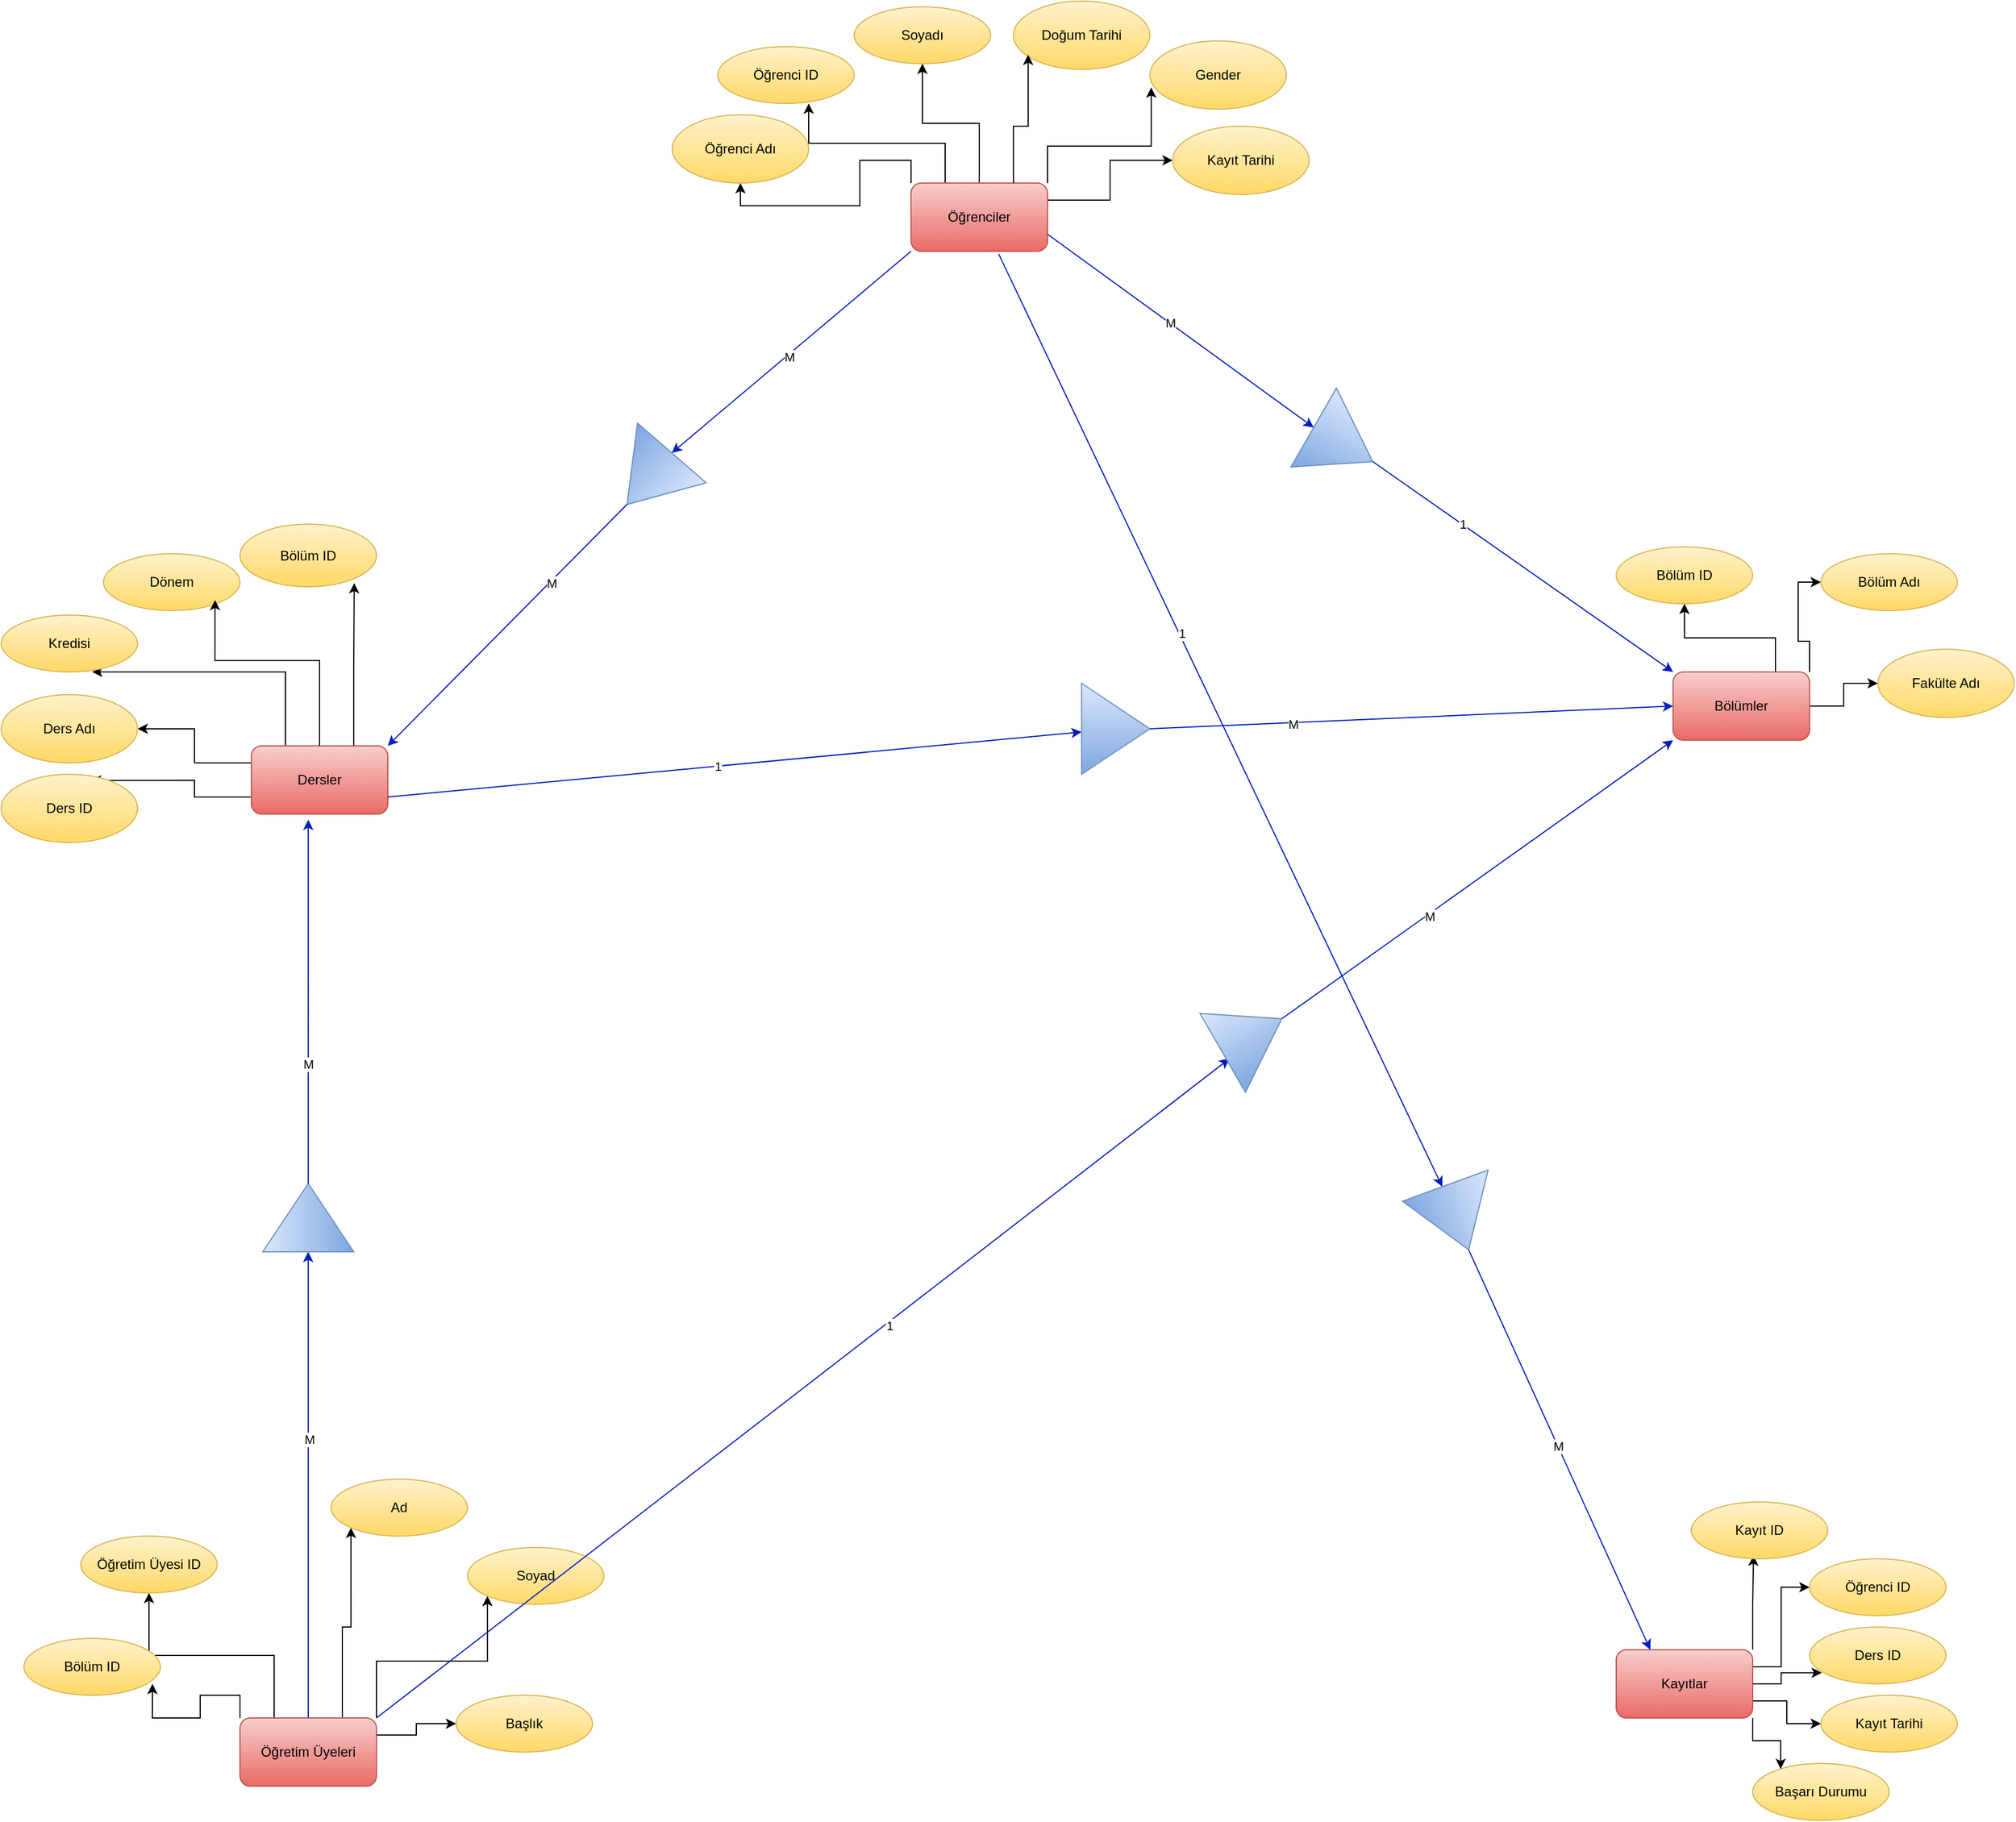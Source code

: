 <mxfile version="24.7.7">
  <diagram name="Sayfa -1" id="ItBrqjLhrWgeywJmMl9s">
    <mxGraphModel dx="3695" dy="2729" grid="1" gridSize="10" guides="1" tooltips="1" connect="1" arrows="1" fold="1" page="1" pageScale="1" pageWidth="827" pageHeight="1169" math="0" shadow="0">
      <root>
        <mxCell id="0" />
        <mxCell id="1" parent="0" />
        <mxCell id="wlQEOXGH4Dc_2TLe3P3h-7" style="edgeStyle=orthogonalEdgeStyle;rounded=0;orthogonalLoop=1;jettySize=auto;html=1;exitX=0.25;exitY=0;exitDx=0;exitDy=0;entryX=0.667;entryY=1;entryDx=0;entryDy=0;entryPerimeter=0;" edge="1" parent="1" source="wlQEOXGH4Dc_2TLe3P3h-4" target="wlQEOXGH4Dc_2TLe3P3h-12">
          <mxGeometry relative="1" as="geometry">
            <mxPoint x="-190" y="-505" as="targetPoint" />
            <Array as="points">
              <mxPoint x="-170" y="-480" />
            </Array>
          </mxGeometry>
        </mxCell>
        <mxCell id="wlQEOXGH4Dc_2TLe3P3h-8" style="edgeStyle=orthogonalEdgeStyle;rounded=0;orthogonalLoop=1;jettySize=auto;html=1;exitX=0;exitY=0.25;exitDx=0;exitDy=0;entryX=1;entryY=0.5;entryDx=0;entryDy=0;" edge="1" parent="1" source="wlQEOXGH4Dc_2TLe3P3h-4" target="wlQEOXGH4Dc_2TLe3P3h-11">
          <mxGeometry relative="1" as="geometry">
            <mxPoint x="-270" y="-405" as="targetPoint" />
          </mxGeometry>
        </mxCell>
        <mxCell id="wlQEOXGH4Dc_2TLe3P3h-9" style="edgeStyle=orthogonalEdgeStyle;rounded=0;orthogonalLoop=1;jettySize=auto;html=1;exitX=0;exitY=0.75;exitDx=0;exitDy=0;entryX=0.658;entryY=0.089;entryDx=0;entryDy=0;entryPerimeter=0;" edge="1" parent="1" source="wlQEOXGH4Dc_2TLe3P3h-4" target="wlQEOXGH4Dc_2TLe3P3h-16">
          <mxGeometry relative="1" as="geometry">
            <mxPoint x="-260" y="-335" as="targetPoint" />
          </mxGeometry>
        </mxCell>
        <mxCell id="wlQEOXGH4Dc_2TLe3P3h-4" value="Dersler" style="rounded=1;whiteSpace=wrap;html=1;fillColor=#f8cecc;strokeColor=#b85450;gradientColor=#ea6b66;" vertex="1" parent="1">
          <mxGeometry x="-200" y="-415" width="120" height="60" as="geometry" />
        </mxCell>
        <mxCell id="wlQEOXGH4Dc_2TLe3P3h-11" value="Ders Adı" style="ellipse;whiteSpace=wrap;html=1;fillColor=#fff2cc;strokeColor=#d6b656;gradientColor=#ffd966;" vertex="1" parent="1">
          <mxGeometry x="-420" y="-460" width="120" height="60" as="geometry" />
        </mxCell>
        <mxCell id="wlQEOXGH4Dc_2TLe3P3h-12" value="Kredisi" style="ellipse;whiteSpace=wrap;html=1;fillColor=#fff2cc;strokeColor=#d6b656;gradientColor=#ffd966;" vertex="1" parent="1">
          <mxGeometry x="-420" y="-530" width="120" height="50" as="geometry" />
        </mxCell>
        <mxCell id="wlQEOXGH4Dc_2TLe3P3h-13" value="Dönem" style="ellipse;whiteSpace=wrap;html=1;fillColor=#fff2cc;strokeColor=#d6b656;gradientColor=#ffd966;" vertex="1" parent="1">
          <mxGeometry x="-330" y="-584" width="120" height="50" as="geometry" />
        </mxCell>
        <mxCell id="wlQEOXGH4Dc_2TLe3P3h-16" value="Ders ID" style="ellipse;whiteSpace=wrap;html=1;fillColor=#fff2cc;strokeColor=#d6b656;gradientColor=#ffd966;" vertex="1" parent="1">
          <mxGeometry x="-420" y="-390" width="120" height="60" as="geometry" />
        </mxCell>
        <mxCell id="wlQEOXGH4Dc_2TLe3P3h-17" style="edgeStyle=orthogonalEdgeStyle;rounded=0;orthogonalLoop=1;jettySize=auto;html=1;exitX=0.5;exitY=0;exitDx=0;exitDy=0;entryX=0.5;entryY=1;entryDx=0;entryDy=0;" edge="1" parent="1" source="wlQEOXGH4Dc_2TLe3P3h-21" target="wlQEOXGH4Dc_2TLe3P3h-24">
          <mxGeometry relative="1" as="geometry">
            <mxPoint x="480" y="-1000" as="targetPoint" />
          </mxGeometry>
        </mxCell>
        <mxCell id="wlQEOXGH4Dc_2TLe3P3h-18" style="edgeStyle=orthogonalEdgeStyle;rounded=0;orthogonalLoop=1;jettySize=auto;html=1;exitX=0.25;exitY=0;exitDx=0;exitDy=0;entryX=0.667;entryY=1;entryDx=0;entryDy=0;entryPerimeter=0;" edge="1" parent="1" source="wlQEOXGH4Dc_2TLe3P3h-21" target="wlQEOXGH4Dc_2TLe3P3h-23">
          <mxGeometry relative="1" as="geometry">
            <mxPoint x="390" y="-1000" as="targetPoint" />
          </mxGeometry>
        </mxCell>
        <mxCell id="wlQEOXGH4Dc_2TLe3P3h-20" style="edgeStyle=orthogonalEdgeStyle;rounded=0;orthogonalLoop=1;jettySize=auto;html=1;exitX=0;exitY=0;exitDx=0;exitDy=0;entryX=0.5;entryY=1;entryDx=0;entryDy=0;" edge="1" parent="1" source="wlQEOXGH4Dc_2TLe3P3h-21" target="wlQEOXGH4Dc_2TLe3P3h-25">
          <mxGeometry relative="1" as="geometry">
            <mxPoint x="320" y="-830" as="targetPoint" />
          </mxGeometry>
        </mxCell>
        <mxCell id="wlQEOXGH4Dc_2TLe3P3h-62" style="edgeStyle=orthogonalEdgeStyle;rounded=0;orthogonalLoop=1;jettySize=auto;html=1;exitX=1;exitY=0.25;exitDx=0;exitDy=0;entryX=0;entryY=0.5;entryDx=0;entryDy=0;" edge="1" parent="1" source="wlQEOXGH4Dc_2TLe3P3h-21" target="wlQEOXGH4Dc_2TLe3P3h-56">
          <mxGeometry relative="1" as="geometry" />
        </mxCell>
        <mxCell id="wlQEOXGH4Dc_2TLe3P3h-21" value="Öğrenciler" style="rounded=1;whiteSpace=wrap;html=1;fillColor=#f8cecc;strokeColor=#b85450;gradientColor=#ea6b66;" vertex="1" parent="1">
          <mxGeometry x="380" y="-910" width="120" height="60" as="geometry" />
        </mxCell>
        <mxCell id="wlQEOXGH4Dc_2TLe3P3h-22" value="Doğum Tarihi" style="ellipse;whiteSpace=wrap;html=1;fillColor=#fff2cc;strokeColor=#d6b656;gradientColor=#ffd966;" vertex="1" parent="1">
          <mxGeometry x="470" y="-1070" width="120" height="60" as="geometry" />
        </mxCell>
        <mxCell id="wlQEOXGH4Dc_2TLe3P3h-23" value="Öğrenci ID" style="ellipse;whiteSpace=wrap;html=1;fillColor=#fff2cc;strokeColor=#d6b656;gradientColor=#ffd966;" vertex="1" parent="1">
          <mxGeometry x="210" y="-1030" width="120" height="50" as="geometry" />
        </mxCell>
        <mxCell id="wlQEOXGH4Dc_2TLe3P3h-24" value="Soyadı" style="ellipse;whiteSpace=wrap;html=1;fillColor=#fff2cc;strokeColor=#d6b656;gradientColor=#ffd966;" vertex="1" parent="1">
          <mxGeometry x="330" y="-1065" width="120" height="50" as="geometry" />
        </mxCell>
        <mxCell id="wlQEOXGH4Dc_2TLe3P3h-25" value="Öğrenci Adı" style="ellipse;whiteSpace=wrap;html=1;fillColor=#fff2cc;strokeColor=#d6b656;gradientColor=#ffd966;" vertex="1" parent="1">
          <mxGeometry x="170" y="-970" width="120" height="60" as="geometry" />
        </mxCell>
        <mxCell id="wlQEOXGH4Dc_2TLe3P3h-70" style="edgeStyle=orthogonalEdgeStyle;rounded=0;orthogonalLoop=1;jettySize=auto;html=1;exitX=0.25;exitY=0;exitDx=0;exitDy=0;entryX=0.5;entryY=1;entryDx=0;entryDy=0;" edge="1" parent="1" source="wlQEOXGH4Dc_2TLe3P3h-30" target="wlQEOXGH4Dc_2TLe3P3h-32">
          <mxGeometry relative="1" as="geometry" />
        </mxCell>
        <mxCell id="wlQEOXGH4Dc_2TLe3P3h-71" style="edgeStyle=orthogonalEdgeStyle;rounded=0;orthogonalLoop=1;jettySize=auto;html=1;exitX=0.75;exitY=0;exitDx=0;exitDy=0;entryX=0;entryY=1;entryDx=0;entryDy=0;" edge="1" parent="1" source="wlQEOXGH4Dc_2TLe3P3h-30" target="wlQEOXGH4Dc_2TLe3P3h-33">
          <mxGeometry relative="1" as="geometry" />
        </mxCell>
        <mxCell id="wlQEOXGH4Dc_2TLe3P3h-72" style="edgeStyle=orthogonalEdgeStyle;rounded=0;orthogonalLoop=1;jettySize=auto;html=1;exitX=1;exitY=0;exitDx=0;exitDy=0;entryX=0;entryY=1;entryDx=0;entryDy=0;" edge="1" parent="1" source="wlQEOXGH4Dc_2TLe3P3h-30" target="wlQEOXGH4Dc_2TLe3P3h-66">
          <mxGeometry relative="1" as="geometry" />
        </mxCell>
        <mxCell id="wlQEOXGH4Dc_2TLe3P3h-73" style="edgeStyle=orthogonalEdgeStyle;rounded=0;orthogonalLoop=1;jettySize=auto;html=1;exitX=1;exitY=0.25;exitDx=0;exitDy=0;entryX=0;entryY=0.5;entryDx=0;entryDy=0;" edge="1" parent="1" source="wlQEOXGH4Dc_2TLe3P3h-30" target="wlQEOXGH4Dc_2TLe3P3h-67">
          <mxGeometry relative="1" as="geometry" />
        </mxCell>
        <mxCell id="wlQEOXGH4Dc_2TLe3P3h-30" value="Öğretim Üyeleri" style="rounded=1;whiteSpace=wrap;html=1;fillColor=#f8cecc;strokeColor=#b85450;gradientColor=#ea6b66;" vertex="1" parent="1">
          <mxGeometry x="-210" y="440" width="120" height="60" as="geometry" />
        </mxCell>
        <mxCell id="wlQEOXGH4Dc_2TLe3P3h-31" value="Bölüm ID" style="ellipse;whiteSpace=wrap;html=1;fillColor=#fff2cc;strokeColor=#d6b656;gradientColor=#ffd966;" vertex="1" parent="1">
          <mxGeometry x="-400" y="370" width="120" height="50" as="geometry" />
        </mxCell>
        <mxCell id="wlQEOXGH4Dc_2TLe3P3h-32" value="Öğretim Üyesi ID" style="ellipse;whiteSpace=wrap;html=1;fillColor=#fff2cc;strokeColor=#d6b656;gradientColor=#ffd966;" vertex="1" parent="1">
          <mxGeometry x="-350" y="280" width="120" height="50" as="geometry" />
        </mxCell>
        <mxCell id="wlQEOXGH4Dc_2TLe3P3h-33" value="Ad" style="ellipse;whiteSpace=wrap;html=1;fillColor=#fff2cc;strokeColor=#d6b656;gradientColor=#ffd966;" vertex="1" parent="1">
          <mxGeometry x="-130" y="230" width="120" height="50" as="geometry" />
        </mxCell>
        <mxCell id="wlQEOXGH4Dc_2TLe3P3h-79" style="edgeStyle=orthogonalEdgeStyle;rounded=0;orthogonalLoop=1;jettySize=auto;html=1;exitX=1;exitY=0;exitDx=0;exitDy=0;entryX=0.456;entryY=0.943;entryDx=0;entryDy=0;entryPerimeter=0;" edge="1" parent="1" source="wlQEOXGH4Dc_2TLe3P3h-39" target="wlQEOXGH4Dc_2TLe3P3h-41">
          <mxGeometry relative="1" as="geometry">
            <mxPoint x="1120" y="310" as="targetPoint" />
          </mxGeometry>
        </mxCell>
        <mxCell id="wlQEOXGH4Dc_2TLe3P3h-80" style="edgeStyle=orthogonalEdgeStyle;rounded=0;orthogonalLoop=1;jettySize=auto;html=1;exitX=1;exitY=0.25;exitDx=0;exitDy=0;entryX=0;entryY=0.5;entryDx=0;entryDy=0;" edge="1" parent="1" source="wlQEOXGH4Dc_2TLe3P3h-39" target="wlQEOXGH4Dc_2TLe3P3h-42">
          <mxGeometry relative="1" as="geometry" />
        </mxCell>
        <mxCell id="wlQEOXGH4Dc_2TLe3P3h-82" style="edgeStyle=orthogonalEdgeStyle;rounded=0;orthogonalLoop=1;jettySize=auto;html=1;exitX=1;exitY=0.75;exitDx=0;exitDy=0;entryX=0;entryY=0.5;entryDx=0;entryDy=0;" edge="1" parent="1" source="wlQEOXGH4Dc_2TLe3P3h-39" target="wlQEOXGH4Dc_2TLe3P3h-43">
          <mxGeometry relative="1" as="geometry" />
        </mxCell>
        <mxCell id="wlQEOXGH4Dc_2TLe3P3h-39" value="Kayıtlar" style="rounded=1;whiteSpace=wrap;html=1;fillColor=#f8cecc;strokeColor=#b85450;gradientColor=#ea6b66;" vertex="1" parent="1">
          <mxGeometry x="1000" y="380" width="120" height="60" as="geometry" />
        </mxCell>
        <mxCell id="wlQEOXGH4Dc_2TLe3P3h-40" value="Ders ID" style="ellipse;whiteSpace=wrap;html=1;fillColor=#fff2cc;strokeColor=#d6b656;gradientColor=#ffd966;" vertex="1" parent="1">
          <mxGeometry x="1170" y="360" width="120" height="50" as="geometry" />
        </mxCell>
        <mxCell id="wlQEOXGH4Dc_2TLe3P3h-41" value="Kayıt ID" style="ellipse;whiteSpace=wrap;html=1;fillColor=#fff2cc;strokeColor=#d6b656;gradientColor=#ffd966;" vertex="1" parent="1">
          <mxGeometry x="1066" y="250" width="120" height="50" as="geometry" />
        </mxCell>
        <mxCell id="wlQEOXGH4Dc_2TLe3P3h-42" value="Öğrenci ID" style="ellipse;whiteSpace=wrap;html=1;fillColor=#fff2cc;strokeColor=#d6b656;gradientColor=#ffd966;" vertex="1" parent="1">
          <mxGeometry x="1170" y="300" width="120" height="50" as="geometry" />
        </mxCell>
        <mxCell id="wlQEOXGH4Dc_2TLe3P3h-43" value="Kayıt Tarihi" style="ellipse;whiteSpace=wrap;html=1;fillColor=#fff2cc;strokeColor=#d6b656;gradientColor=#ffd966;" vertex="1" parent="1">
          <mxGeometry x="1180" y="420" width="120" height="50" as="geometry" />
        </mxCell>
        <mxCell id="wlQEOXGH4Dc_2TLe3P3h-63" style="edgeStyle=orthogonalEdgeStyle;rounded=0;orthogonalLoop=1;jettySize=auto;html=1;exitX=0.75;exitY=0;exitDx=0;exitDy=0;entryX=0.5;entryY=1;entryDx=0;entryDy=0;" edge="1" parent="1" source="wlQEOXGH4Dc_2TLe3P3h-49" target="wlQEOXGH4Dc_2TLe3P3h-51">
          <mxGeometry relative="1" as="geometry" />
        </mxCell>
        <mxCell id="wlQEOXGH4Dc_2TLe3P3h-64" style="edgeStyle=orthogonalEdgeStyle;rounded=0;orthogonalLoop=1;jettySize=auto;html=1;exitX=1;exitY=0;exitDx=0;exitDy=0;entryX=0;entryY=0.5;entryDx=0;entryDy=0;" edge="1" parent="1" source="wlQEOXGH4Dc_2TLe3P3h-49" target="wlQEOXGH4Dc_2TLe3P3h-52">
          <mxGeometry relative="1" as="geometry" />
        </mxCell>
        <mxCell id="wlQEOXGH4Dc_2TLe3P3h-65" style="edgeStyle=orthogonalEdgeStyle;rounded=0;orthogonalLoop=1;jettySize=auto;html=1;exitX=1;exitY=0.5;exitDx=0;exitDy=0;entryX=0;entryY=0.5;entryDx=0;entryDy=0;" edge="1" parent="1" source="wlQEOXGH4Dc_2TLe3P3h-49" target="wlQEOXGH4Dc_2TLe3P3h-50">
          <mxGeometry relative="1" as="geometry" />
        </mxCell>
        <mxCell id="wlQEOXGH4Dc_2TLe3P3h-49" value="Bölümler" style="rounded=1;whiteSpace=wrap;html=1;fillColor=#f8cecc;strokeColor=#b85450;gradientColor=#ea6b66;" vertex="1" parent="1">
          <mxGeometry x="1050" y="-480" width="120" height="60" as="geometry" />
        </mxCell>
        <mxCell id="wlQEOXGH4Dc_2TLe3P3h-50" value="Fakülte Adı" style="ellipse;whiteSpace=wrap;html=1;fillColor=#fff2cc;strokeColor=#d6b656;gradientColor=#ffd966;" vertex="1" parent="1">
          <mxGeometry x="1230" y="-500" width="120" height="60" as="geometry" />
        </mxCell>
        <mxCell id="wlQEOXGH4Dc_2TLe3P3h-51" value="Bölüm ID" style="ellipse;whiteSpace=wrap;html=1;fillColor=#fff2cc;strokeColor=#d6b656;gradientColor=#ffd966;" vertex="1" parent="1">
          <mxGeometry x="1000" y="-590" width="120" height="50" as="geometry" />
        </mxCell>
        <mxCell id="wlQEOXGH4Dc_2TLe3P3h-52" value="Bölüm Adı" style="ellipse;whiteSpace=wrap;html=1;fillColor=#fff2cc;strokeColor=#d6b656;gradientColor=#ffd966;" vertex="1" parent="1">
          <mxGeometry x="1180" y="-584" width="120" height="50" as="geometry" />
        </mxCell>
        <mxCell id="wlQEOXGH4Dc_2TLe3P3h-55" value="Gender" style="ellipse;whiteSpace=wrap;html=1;fillColor=#fff2cc;strokeColor=#d6b656;gradientColor=#ffd966;" vertex="1" parent="1">
          <mxGeometry x="590" y="-1035" width="120" height="60" as="geometry" />
        </mxCell>
        <mxCell id="wlQEOXGH4Dc_2TLe3P3h-56" value="Kayıt Tarihi" style="ellipse;whiteSpace=wrap;html=1;fillColor=#fff2cc;strokeColor=#d6b656;gradientColor=#ffd966;" vertex="1" parent="1">
          <mxGeometry x="610" y="-960" width="120" height="60" as="geometry" />
        </mxCell>
        <mxCell id="wlQEOXGH4Dc_2TLe3P3h-60" style="edgeStyle=orthogonalEdgeStyle;rounded=0;orthogonalLoop=1;jettySize=auto;html=1;exitX=0.75;exitY=0;exitDx=0;exitDy=0;entryX=0.108;entryY=0.786;entryDx=0;entryDy=0;entryPerimeter=0;" edge="1" parent="1" source="wlQEOXGH4Dc_2TLe3P3h-21" target="wlQEOXGH4Dc_2TLe3P3h-22">
          <mxGeometry relative="1" as="geometry" />
        </mxCell>
        <mxCell id="wlQEOXGH4Dc_2TLe3P3h-61" style="edgeStyle=orthogonalEdgeStyle;rounded=0;orthogonalLoop=1;jettySize=auto;html=1;exitX=1;exitY=0;exitDx=0;exitDy=0;entryX=0.01;entryY=0.682;entryDx=0;entryDy=0;entryPerimeter=0;" edge="1" parent="1" source="wlQEOXGH4Dc_2TLe3P3h-21" target="wlQEOXGH4Dc_2TLe3P3h-55">
          <mxGeometry relative="1" as="geometry" />
        </mxCell>
        <mxCell id="wlQEOXGH4Dc_2TLe3P3h-66" value="Soyad" style="ellipse;whiteSpace=wrap;html=1;fillColor=#fff2cc;strokeColor=#d6b656;gradientColor=#ffd966;" vertex="1" parent="1">
          <mxGeometry x="-10" y="290" width="120" height="50" as="geometry" />
        </mxCell>
        <mxCell id="wlQEOXGH4Dc_2TLe3P3h-67" value="Başlık" style="ellipse;whiteSpace=wrap;html=1;fillColor=#fff2cc;strokeColor=#d6b656;gradientColor=#ffd966;" vertex="1" parent="1">
          <mxGeometry x="-20" y="420" width="120" height="50" as="geometry" />
        </mxCell>
        <mxCell id="wlQEOXGH4Dc_2TLe3P3h-69" style="edgeStyle=orthogonalEdgeStyle;rounded=0;orthogonalLoop=1;jettySize=auto;html=1;exitX=0;exitY=0;exitDx=0;exitDy=0;entryX=0.942;entryY=0.8;entryDx=0;entryDy=0;entryPerimeter=0;" edge="1" parent="1" source="wlQEOXGH4Dc_2TLe3P3h-30" target="wlQEOXGH4Dc_2TLe3P3h-31">
          <mxGeometry relative="1" as="geometry" />
        </mxCell>
        <mxCell id="wlQEOXGH4Dc_2TLe3P3h-74" value="Bölüm ID" style="ellipse;whiteSpace=wrap;html=1;fillColor=#fff2cc;strokeColor=#d6b656;gradientColor=#ffd966;" vertex="1" parent="1">
          <mxGeometry x="-210" y="-610" width="120" height="55" as="geometry" />
        </mxCell>
        <mxCell id="wlQEOXGH4Dc_2TLe3P3h-76" style="edgeStyle=orthogonalEdgeStyle;rounded=0;orthogonalLoop=1;jettySize=auto;html=1;exitX=0.5;exitY=0;exitDx=0;exitDy=0;entryX=0.817;entryY=0.814;entryDx=0;entryDy=0;entryPerimeter=0;" edge="1" parent="1" source="wlQEOXGH4Dc_2TLe3P3h-4" target="wlQEOXGH4Dc_2TLe3P3h-13">
          <mxGeometry relative="1" as="geometry">
            <Array as="points">
              <mxPoint x="-140" y="-490" />
              <mxPoint x="-232" y="-490" />
            </Array>
          </mxGeometry>
        </mxCell>
        <mxCell id="wlQEOXGH4Dc_2TLe3P3h-77" style="edgeStyle=orthogonalEdgeStyle;rounded=0;orthogonalLoop=1;jettySize=auto;html=1;exitX=0.75;exitY=0;exitDx=0;exitDy=0;entryX=0.837;entryY=0.943;entryDx=0;entryDy=0;entryPerimeter=0;" edge="1" parent="1" source="wlQEOXGH4Dc_2TLe3P3h-4" target="wlQEOXGH4Dc_2TLe3P3h-74">
          <mxGeometry relative="1" as="geometry" />
        </mxCell>
        <mxCell id="wlQEOXGH4Dc_2TLe3P3h-78" value="Başarı Durumu" style="ellipse;whiteSpace=wrap;html=1;fillColor=#fff2cc;strokeColor=#d6b656;gradientColor=#ffd966;" vertex="1" parent="1">
          <mxGeometry x="1120" y="480" width="120" height="50" as="geometry" />
        </mxCell>
        <mxCell id="wlQEOXGH4Dc_2TLe3P3h-81" style="edgeStyle=orthogonalEdgeStyle;rounded=0;orthogonalLoop=1;jettySize=auto;html=1;exitX=1;exitY=0.5;exitDx=0;exitDy=0;entryX=0.09;entryY=0.805;entryDx=0;entryDy=0;entryPerimeter=0;" edge="1" parent="1" source="wlQEOXGH4Dc_2TLe3P3h-39" target="wlQEOXGH4Dc_2TLe3P3h-40">
          <mxGeometry relative="1" as="geometry" />
        </mxCell>
        <mxCell id="wlQEOXGH4Dc_2TLe3P3h-83" style="edgeStyle=orthogonalEdgeStyle;rounded=0;orthogonalLoop=1;jettySize=auto;html=1;exitX=1;exitY=1;exitDx=0;exitDy=0;entryX=0.205;entryY=0.097;entryDx=0;entryDy=0;entryPerimeter=0;" edge="1" parent="1" source="wlQEOXGH4Dc_2TLe3P3h-39" target="wlQEOXGH4Dc_2TLe3P3h-78">
          <mxGeometry relative="1" as="geometry" />
        </mxCell>
        <mxCell id="wlQEOXGH4Dc_2TLe3P3h-84" value="" style="triangle;whiteSpace=wrap;html=1;rotation=30;fillColor=#dae8fc;gradientColor=#7ea6e0;strokeColor=#6c8ebf;" vertex="1" parent="1">
          <mxGeometry x="730" y="-720" width="60" height="80" as="geometry" />
        </mxCell>
        <mxCell id="wlQEOXGH4Dc_2TLe3P3h-87" value="" style="endArrow=classic;html=1;rounded=0;exitX=1;exitY=0.75;exitDx=0;exitDy=0;entryX=0;entryY=0.5;entryDx=0;entryDy=0;fillColor=#0050ef;strokeColor=#001DBC;" edge="1" parent="1" source="wlQEOXGH4Dc_2TLe3P3h-21" target="wlQEOXGH4Dc_2TLe3P3h-84">
          <mxGeometry width="50" height="50" relative="1" as="geometry">
            <mxPoint x="500" y="-650" as="sourcePoint" />
            <mxPoint x="550" y="-700" as="targetPoint" />
          </mxGeometry>
        </mxCell>
        <mxCell id="wlQEOXGH4Dc_2TLe3P3h-112" value="M" style="edgeLabel;html=1;align=center;verticalAlign=middle;resizable=0;points=[];" vertex="1" connectable="0" parent="wlQEOXGH4Dc_2TLe3P3h-87">
          <mxGeometry x="-0.079" relative="1" as="geometry">
            <mxPoint as="offset" />
          </mxGeometry>
        </mxCell>
        <mxCell id="wlQEOXGH4Dc_2TLe3P3h-89" value="" style="endArrow=classic;html=1;rounded=0;exitX=1;exitY=0.5;exitDx=0;exitDy=0;entryX=0;entryY=0;entryDx=0;entryDy=0;fillColor=#0050ef;strokeColor=#001DBC;" edge="1" parent="1" source="wlQEOXGH4Dc_2TLe3P3h-84" target="wlQEOXGH4Dc_2TLe3P3h-49">
          <mxGeometry width="50" height="50" relative="1" as="geometry">
            <mxPoint x="500" y="-600" as="sourcePoint" />
            <mxPoint x="780" y="-680" as="targetPoint" />
          </mxGeometry>
        </mxCell>
        <mxCell id="wlQEOXGH4Dc_2TLe3P3h-110" value="1" style="edgeLabel;html=1;align=center;verticalAlign=middle;resizable=0;points=[];" vertex="1" connectable="0" parent="wlQEOXGH4Dc_2TLe3P3h-89">
          <mxGeometry x="-0.415" y="2" relative="1" as="geometry">
            <mxPoint y="2" as="offset" />
          </mxGeometry>
        </mxCell>
        <mxCell id="wlQEOXGH4Dc_2TLe3P3h-90" value="" style="triangle;whiteSpace=wrap;html=1;rotation=131;fillColor=#dae8fc;gradientColor=#7ea6e0;strokeColor=#6c8ebf;" vertex="1" parent="1">
          <mxGeometry x="120" y="-690" width="60" height="80" as="geometry" />
        </mxCell>
        <mxCell id="wlQEOXGH4Dc_2TLe3P3h-91" value="" style="endArrow=classic;html=1;rounded=0;exitX=0;exitY=1;exitDx=0;exitDy=0;entryX=0;entryY=0.5;entryDx=0;entryDy=0;fillColor=#0050ef;strokeColor=#001DBC;" edge="1" parent="1" source="wlQEOXGH4Dc_2TLe3P3h-21" target="wlQEOXGH4Dc_2TLe3P3h-90">
          <mxGeometry width="50" height="50" relative="1" as="geometry">
            <mxPoint x="330" y="-560" as="sourcePoint" />
            <mxPoint x="380" y="-610" as="targetPoint" />
          </mxGeometry>
        </mxCell>
        <mxCell id="wlQEOXGH4Dc_2TLe3P3h-115" value="M" style="edgeLabel;html=1;align=center;verticalAlign=middle;resizable=0;points=[];" vertex="1" connectable="0" parent="wlQEOXGH4Dc_2TLe3P3h-91">
          <mxGeometry x="0.032" y="2" relative="1" as="geometry">
            <mxPoint as="offset" />
          </mxGeometry>
        </mxCell>
        <mxCell id="wlQEOXGH4Dc_2TLe3P3h-92" value="" style="endArrow=classic;html=1;rounded=0;exitX=1;exitY=0.5;exitDx=0;exitDy=0;entryX=1;entryY=0;entryDx=0;entryDy=0;fillColor=#0050ef;strokeColor=#001DBC;" edge="1" parent="1" source="wlQEOXGH4Dc_2TLe3P3h-90" target="wlQEOXGH4Dc_2TLe3P3h-4">
          <mxGeometry width="50" height="50" relative="1" as="geometry">
            <mxPoint x="330" y="-560" as="sourcePoint" />
            <mxPoint x="380" y="-610" as="targetPoint" />
          </mxGeometry>
        </mxCell>
        <mxCell id="wlQEOXGH4Dc_2TLe3P3h-114" value="M" style="edgeLabel;html=1;align=center;verticalAlign=middle;resizable=0;points=[];" vertex="1" connectable="0" parent="wlQEOXGH4Dc_2TLe3P3h-92">
          <mxGeometry x="-0.364" y="1" relative="1" as="geometry">
            <mxPoint y="1" as="offset" />
          </mxGeometry>
        </mxCell>
        <mxCell id="wlQEOXGH4Dc_2TLe3P3h-108" value="" style="endArrow=classic;html=1;rounded=0;exitX=1;exitY=0;exitDx=0;exitDy=0;entryX=0.045;entryY=0.592;entryDx=0;entryDy=0;entryPerimeter=0;fillColor=#0050ef;strokeColor=#001DBC;" edge="1" parent="1" source="wlQEOXGH4Dc_2TLe3P3h-30" target="wlQEOXGH4Dc_2TLe3P3h-116">
          <mxGeometry width="50" height="50" relative="1" as="geometry">
            <mxPoint x="350" y="-40" as="sourcePoint" />
            <mxPoint x="610" y="-200" as="targetPoint" />
          </mxGeometry>
        </mxCell>
        <mxCell id="wlQEOXGH4Dc_2TLe3P3h-121" value="1" style="edgeLabel;html=1;align=center;verticalAlign=middle;resizable=0;points=[];" vertex="1" connectable="0" parent="wlQEOXGH4Dc_2TLe3P3h-108">
          <mxGeometry x="0.197" y="-3" relative="1" as="geometry">
            <mxPoint as="offset" />
          </mxGeometry>
        </mxCell>
        <mxCell id="wlQEOXGH4Dc_2TLe3P3h-116" value="" style="triangle;whiteSpace=wrap;html=1;rotation=-30;fillColor=#dae8fc;gradientColor=#7ea6e0;strokeColor=#6c8ebf;" vertex="1" parent="1">
          <mxGeometry x="650" y="-200" width="60" height="80" as="geometry" />
        </mxCell>
        <mxCell id="wlQEOXGH4Dc_2TLe3P3h-117" value="" style="endArrow=classic;html=1;rounded=0;exitX=1;exitY=0.5;exitDx=0;exitDy=0;entryX=0;entryY=1;entryDx=0;entryDy=0;fillColor=#0050ef;strokeColor=#001DBC;" edge="1" parent="1" source="wlQEOXGH4Dc_2TLe3P3h-116" target="wlQEOXGH4Dc_2TLe3P3h-49">
          <mxGeometry width="50" height="50" relative="1" as="geometry">
            <mxPoint x="450" y="-330" as="sourcePoint" />
            <mxPoint x="500" y="-380" as="targetPoint" />
          </mxGeometry>
        </mxCell>
        <mxCell id="wlQEOXGH4Dc_2TLe3P3h-122" value="M" style="edgeLabel;html=1;align=center;verticalAlign=middle;resizable=0;points=[];" vertex="1" connectable="0" parent="wlQEOXGH4Dc_2TLe3P3h-117">
          <mxGeometry x="-0.25" y="-2" relative="1" as="geometry">
            <mxPoint as="offset" />
          </mxGeometry>
        </mxCell>
        <mxCell id="wlQEOXGH4Dc_2TLe3P3h-118" value="" style="endArrow=classic;html=1;rounded=0;exitX=0.5;exitY=0;exitDx=0;exitDy=0;fillColor=#0050ef;strokeColor=#001DBC;" edge="1" parent="1" source="wlQEOXGH4Dc_2TLe3P3h-30" target="wlQEOXGH4Dc_2TLe3P3h-119">
          <mxGeometry width="50" height="50" relative="1" as="geometry">
            <mxPoint x="120" y="50" as="sourcePoint" />
            <mxPoint x="-150" as="targetPoint" />
          </mxGeometry>
        </mxCell>
        <mxCell id="wlQEOXGH4Dc_2TLe3P3h-125" value="M" style="edgeLabel;html=1;align=center;verticalAlign=middle;resizable=0;points=[];" vertex="1" connectable="0" parent="wlQEOXGH4Dc_2TLe3P3h-118">
          <mxGeometry x="0.195" y="-1" relative="1" as="geometry">
            <mxPoint as="offset" />
          </mxGeometry>
        </mxCell>
        <mxCell id="wlQEOXGH4Dc_2TLe3P3h-119" value="" style="triangle;whiteSpace=wrap;html=1;rotation=-90;fillColor=#dae8fc;gradientColor=#7ea6e0;strokeColor=#6c8ebf;" vertex="1" parent="1">
          <mxGeometry x="-180" y="-40" width="60" height="80" as="geometry" />
        </mxCell>
        <mxCell id="wlQEOXGH4Dc_2TLe3P3h-120" value="" style="endArrow=classic;html=1;rounded=0;exitX=1;exitY=0.5;exitDx=0;exitDy=0;entryX=0.417;entryY=1.083;entryDx=0;entryDy=0;entryPerimeter=0;fillColor=#0050ef;strokeColor=#001DBC;" edge="1" parent="1" source="wlQEOXGH4Dc_2TLe3P3h-119" target="wlQEOXGH4Dc_2TLe3P3h-4">
          <mxGeometry width="50" height="50" relative="1" as="geometry">
            <mxPoint x="120" y="50" as="sourcePoint" />
            <mxPoint x="170" as="targetPoint" />
          </mxGeometry>
        </mxCell>
        <mxCell id="wlQEOXGH4Dc_2TLe3P3h-124" value="M" style="edgeLabel;html=1;align=center;verticalAlign=middle;resizable=0;points=[];" vertex="1" connectable="0" parent="wlQEOXGH4Dc_2TLe3P3h-120">
          <mxGeometry x="-0.34" relative="1" as="geometry">
            <mxPoint as="offset" />
          </mxGeometry>
        </mxCell>
        <mxCell id="wlQEOXGH4Dc_2TLe3P3h-126" value="" style="endArrow=classic;html=1;rounded=0;exitX=1;exitY=0.75;exitDx=0;exitDy=0;fillColor=#0050ef;strokeColor=#001DBC;" edge="1" parent="1" source="wlQEOXGH4Dc_2TLe3P3h-4" target="wlQEOXGH4Dc_2TLe3P3h-127">
          <mxGeometry width="50" height="50" relative="1" as="geometry">
            <mxPoint x="470" y="-160" as="sourcePoint" />
            <mxPoint x="540" y="-400" as="targetPoint" />
          </mxGeometry>
        </mxCell>
        <mxCell id="wlQEOXGH4Dc_2TLe3P3h-130" value="1" style="edgeLabel;html=1;align=center;verticalAlign=middle;resizable=0;points=[];" vertex="1" connectable="0" parent="wlQEOXGH4Dc_2TLe3P3h-126">
          <mxGeometry x="-0.048" relative="1" as="geometry">
            <mxPoint as="offset" />
          </mxGeometry>
        </mxCell>
        <mxCell id="wlQEOXGH4Dc_2TLe3P3h-127" value="" style="triangle;whiteSpace=wrap;html=1;fillColor=#dae8fc;gradientColor=#7ea6e0;strokeColor=#6c8ebf;" vertex="1" parent="1">
          <mxGeometry x="530" y="-470" width="60" height="80" as="geometry" />
        </mxCell>
        <mxCell id="wlQEOXGH4Dc_2TLe3P3h-128" value="" style="endArrow=classic;html=1;rounded=0;exitX=1;exitY=0.5;exitDx=0;exitDy=0;entryX=0;entryY=0.5;entryDx=0;entryDy=0;fillColor=#0050ef;strokeColor=#001DBC;" edge="1" parent="1" source="wlQEOXGH4Dc_2TLe3P3h-127" target="wlQEOXGH4Dc_2TLe3P3h-49">
          <mxGeometry width="50" height="50" relative="1" as="geometry">
            <mxPoint x="470" y="-160" as="sourcePoint" />
            <mxPoint x="520" y="-210" as="targetPoint" />
          </mxGeometry>
        </mxCell>
        <mxCell id="wlQEOXGH4Dc_2TLe3P3h-131" value="M" style="edgeLabel;html=1;align=center;verticalAlign=middle;resizable=0;points=[];" vertex="1" connectable="0" parent="wlQEOXGH4Dc_2TLe3P3h-128">
          <mxGeometry x="-0.449" y="-1" relative="1" as="geometry">
            <mxPoint x="-1" as="offset" />
          </mxGeometry>
        </mxCell>
        <mxCell id="wlQEOXGH4Dc_2TLe3P3h-132" value="" style="endArrow=classic;html=1;rounded=0;exitX=0.642;exitY=1.039;exitDx=0;exitDy=0;exitPerimeter=0;fillColor=#0050ef;strokeColor=#001DBC;" edge="1" parent="1" source="wlQEOXGH4Dc_2TLe3P3h-21" target="wlQEOXGH4Dc_2TLe3P3h-133">
          <mxGeometry width="50" height="50" relative="1" as="geometry">
            <mxPoint x="720" y="-520" as="sourcePoint" />
            <mxPoint x="900" y="-20" as="targetPoint" />
          </mxGeometry>
        </mxCell>
        <mxCell id="wlQEOXGH4Dc_2TLe3P3h-139" value="1" style="edgeLabel;html=1;align=center;verticalAlign=middle;resizable=0;points=[];" vertex="1" connectable="0" parent="wlQEOXGH4Dc_2TLe3P3h-132">
          <mxGeometry x="-0.184" y="2" relative="1" as="geometry">
            <mxPoint as="offset" />
          </mxGeometry>
        </mxCell>
        <mxCell id="wlQEOXGH4Dc_2TLe3P3h-133" value="" style="triangle;whiteSpace=wrap;html=1;rotation=70;fillColor=#dae8fc;strokeColor=#6c8ebf;gradientColor=#7ea6e0;" vertex="1" parent="1">
          <mxGeometry x="830" y="-40" width="60" height="80" as="geometry" />
        </mxCell>
        <mxCell id="wlQEOXGH4Dc_2TLe3P3h-134" value="" style="endArrow=classic;html=1;rounded=0;exitX=1;exitY=0.5;exitDx=0;exitDy=0;entryX=0.25;entryY=0;entryDx=0;entryDy=0;fillColor=#0050ef;strokeColor=#001DBC;" edge="1" parent="1" source="wlQEOXGH4Dc_2TLe3P3h-133" target="wlQEOXGH4Dc_2TLe3P3h-39">
          <mxGeometry width="50" height="50" relative="1" as="geometry">
            <mxPoint x="870" y="100" as="sourcePoint" />
            <mxPoint x="920" y="50" as="targetPoint" />
          </mxGeometry>
        </mxCell>
        <mxCell id="wlQEOXGH4Dc_2TLe3P3h-138" value="M" style="edgeLabel;html=1;align=center;verticalAlign=middle;resizable=0;points=[];" vertex="1" connectable="0" parent="wlQEOXGH4Dc_2TLe3P3h-134">
          <mxGeometry x="-0.016" relative="1" as="geometry">
            <mxPoint as="offset" />
          </mxGeometry>
        </mxCell>
      </root>
    </mxGraphModel>
  </diagram>
</mxfile>
